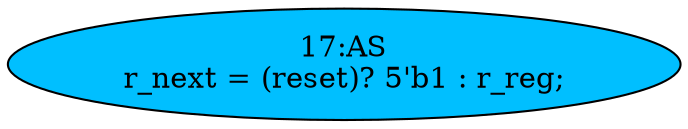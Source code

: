 strict digraph "" {
	node [label="\N"];
	"17:AS"	[ast="<pyverilog.vparser.ast.Assign object at 0x7fec1a0fc690>",
		def_var="['r_next']",
		fillcolor=deepskyblue,
		label="17:AS
r_next = (reset)? 5'b1 : r_reg;",
		statements="[]",
		style=filled,
		typ=Assign,
		use_var="['reset', 'r_reg']"];
}
